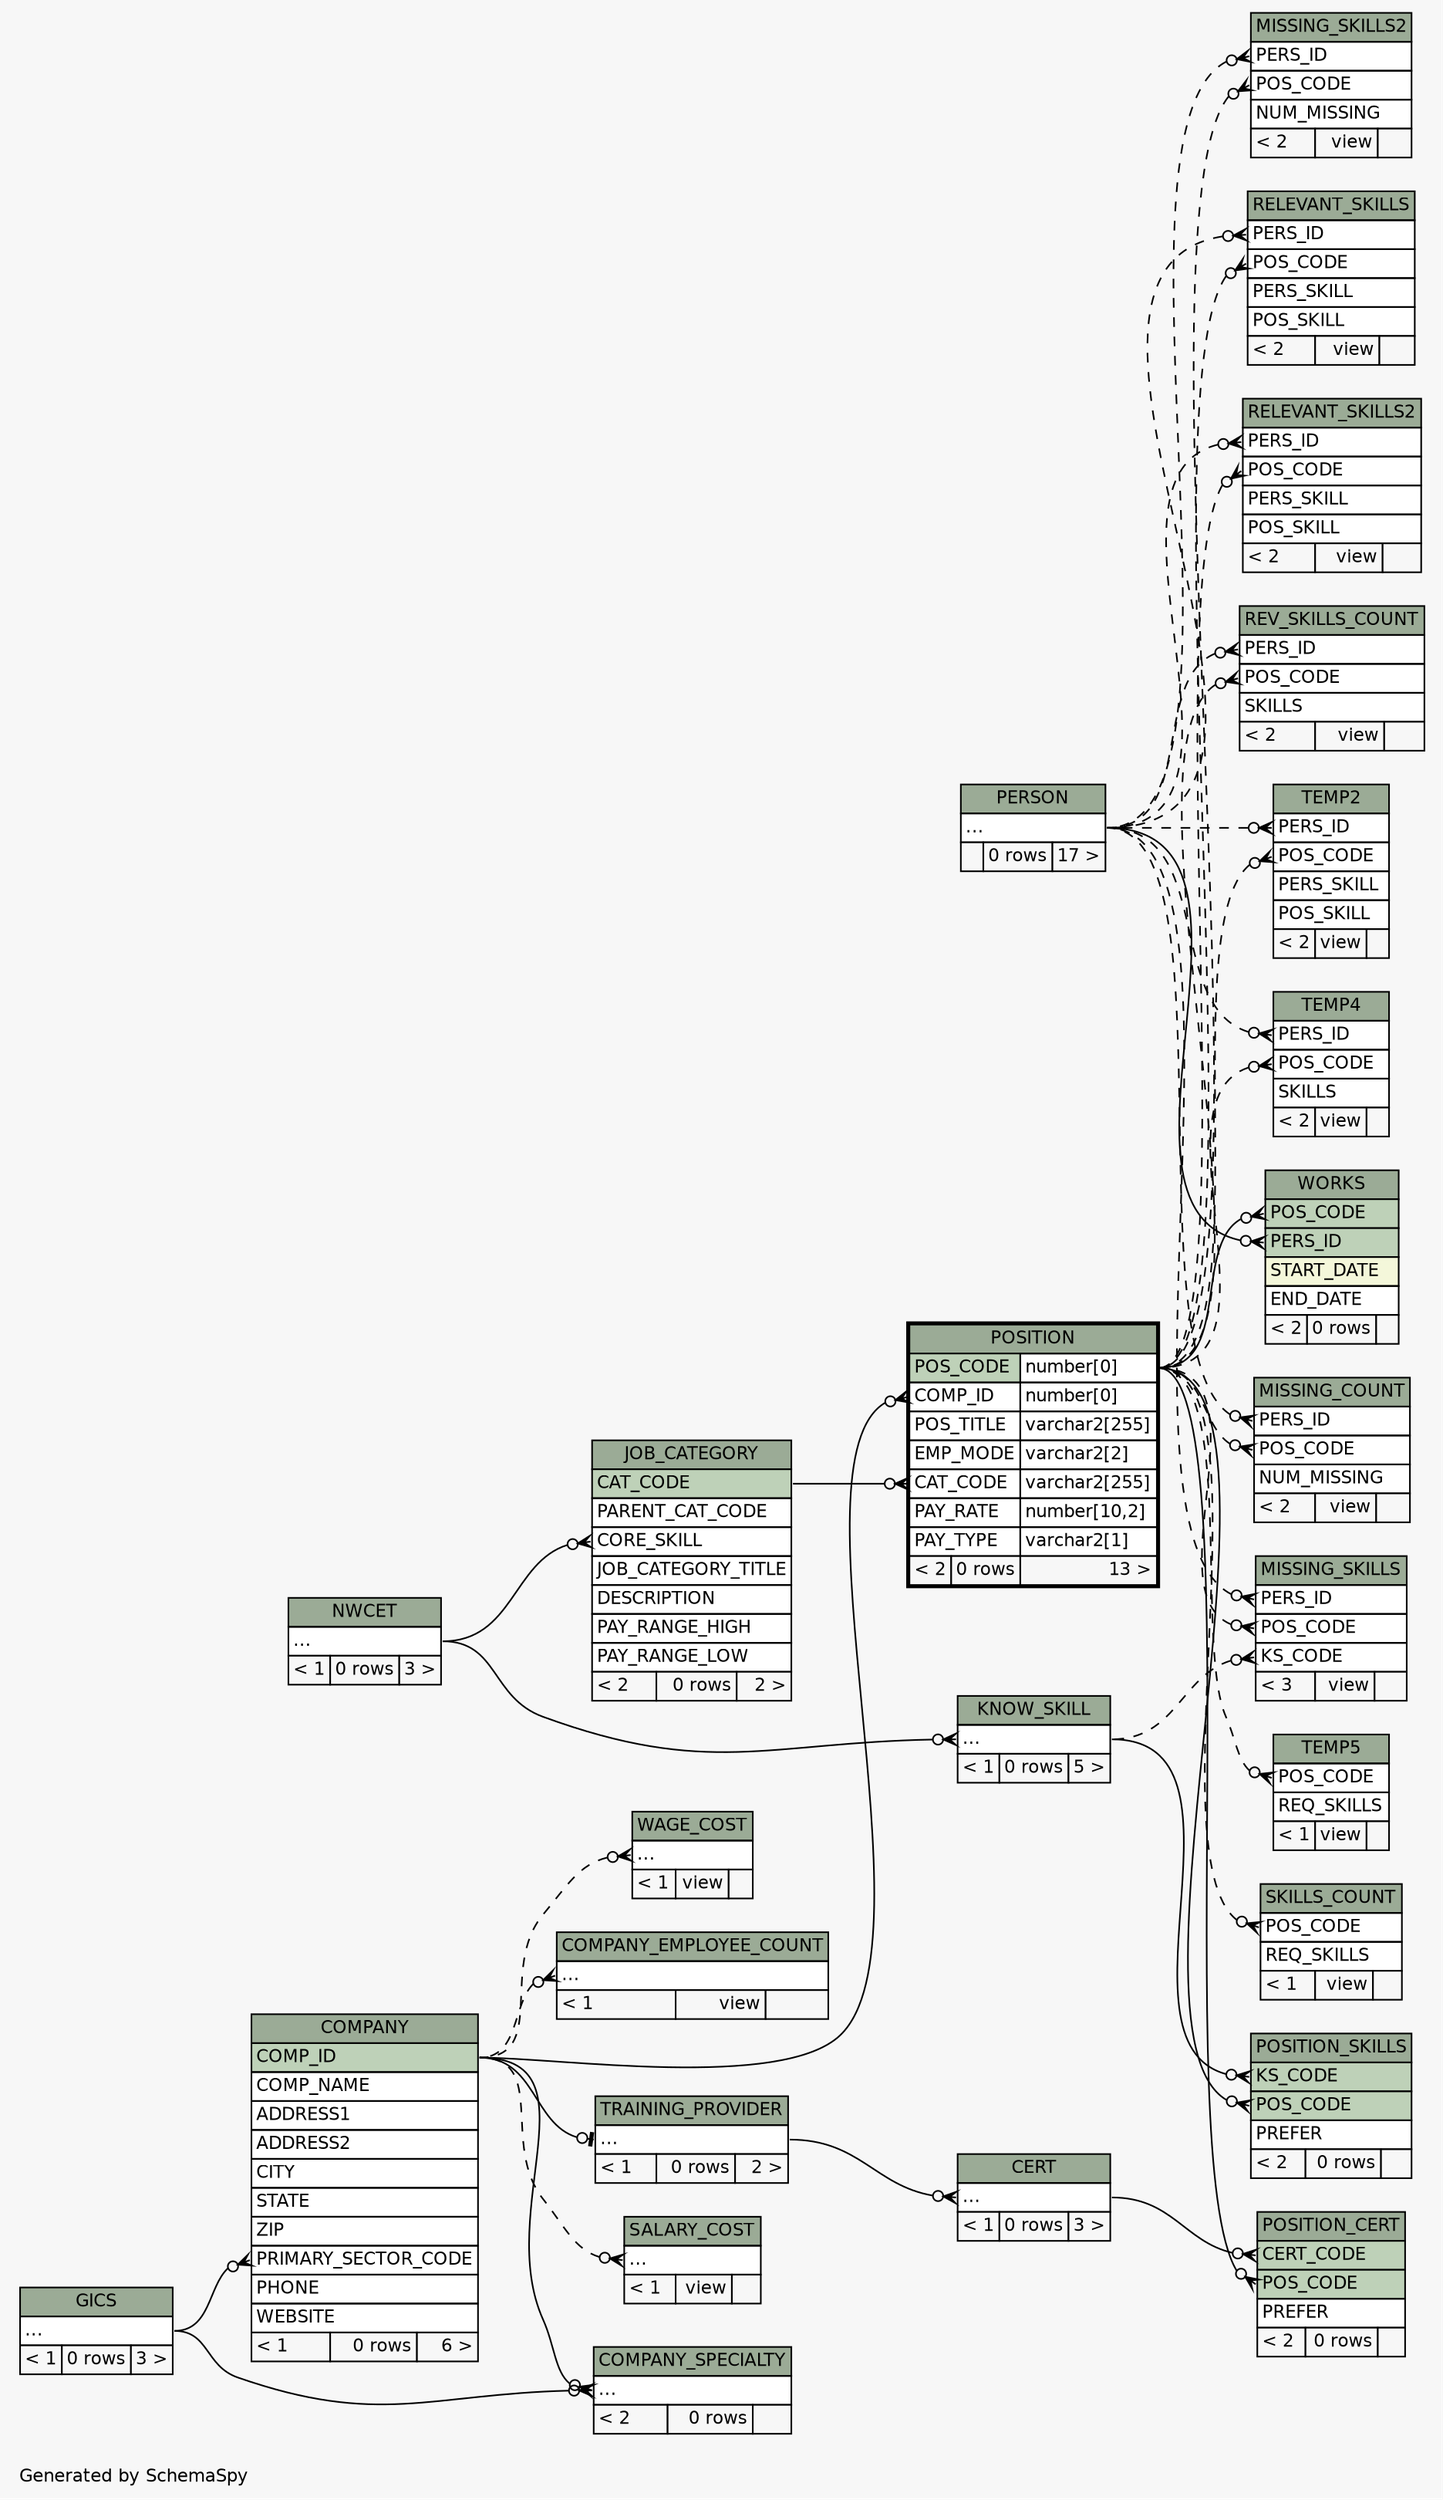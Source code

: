 // dot 2.38.0 on Linux 4.10.0-38-generic
// SchemaSpy rev 590
digraph "impliedTwoDegreesRelationshipsDiagram" {
  graph [
    rankdir="RL"
    bgcolor="#f7f7f7"
    label="\nGenerated by SchemaSpy"
    labeljust="l"
    nodesep="0.18"
    ranksep="0.46"
    fontname="Helvetica"
    fontsize="11"
  ];
  node [
    fontname="Helvetica"
    fontsize="11"
    shape="plaintext"
  ];
  edge [
    arrowsize="0.8"
  ];
  "CERT":"elipses":w -> "TRAINING_PROVIDER":"elipses":e [arrowhead=none dir=back arrowtail=crowodot];
  "COMPANY":"PRIMARY_SECTOR_CODE":w -> "GICS":"elipses":e [arrowhead=none dir=back arrowtail=crowodot];
  "COMPANY_EMPLOYEE_COUNT":"elipses":w -> "COMPANY":"COMP_ID":e [arrowhead=none dir=back arrowtail=crowodot style=dashed];
  "COMPANY_SPECIALTY":"elipses":w -> "COMPANY":"COMP_ID":e [arrowhead=none dir=back arrowtail=crowodot];
  "COMPANY_SPECIALTY":"elipses":w -> "GICS":"elipses":e [arrowhead=none dir=back arrowtail=crowodot];
  "JOB_CATEGORY":"CORE_SKILL":w -> "NWCET":"elipses":e [arrowhead=none dir=back arrowtail=crowodot];
  "KNOW_SKILL":"elipses":w -> "NWCET":"elipses":e [arrowhead=none dir=back arrowtail=crowodot];
  "MISSING_COUNT":"PERS_ID":w -> "PERSON":"elipses":e [arrowhead=none dir=back arrowtail=crowodot style=dashed];
  "MISSING_COUNT":"POS_CODE":w -> "POSITION":"POS_CODE.type":e [arrowhead=none dir=back arrowtail=crowodot style=dashed];
  "MISSING_SKILLS":"KS_CODE":w -> "KNOW_SKILL":"elipses":e [arrowhead=none dir=back arrowtail=crowodot style=dashed];
  "MISSING_SKILLS":"PERS_ID":w -> "PERSON":"elipses":e [arrowhead=none dir=back arrowtail=crowodot style=dashed];
  "MISSING_SKILLS":"POS_CODE":w -> "POSITION":"POS_CODE.type":e [arrowhead=none dir=back arrowtail=crowodot style=dashed];
  "MISSING_SKILLS2":"PERS_ID":w -> "PERSON":"elipses":e [arrowhead=none dir=back arrowtail=crowodot style=dashed];
  "MISSING_SKILLS2":"POS_CODE":w -> "POSITION":"POS_CODE.type":e [arrowhead=none dir=back arrowtail=crowodot style=dashed];
  "POSITION":"CAT_CODE":w -> "JOB_CATEGORY":"CAT_CODE":e [arrowhead=none dir=back arrowtail=crowodot];
  "POSITION":"COMP_ID":w -> "COMPANY":"COMP_ID":e [arrowhead=none dir=back arrowtail=crowodot];
  "POSITION_CERT":"CERT_CODE":w -> "CERT":"elipses":e [arrowhead=none dir=back arrowtail=crowodot];
  "POSITION_CERT":"POS_CODE":w -> "POSITION":"POS_CODE.type":e [arrowhead=none dir=back arrowtail=crowodot];
  "POSITION_SKILLS":"KS_CODE":w -> "KNOW_SKILL":"elipses":e [arrowhead=none dir=back arrowtail=crowodot];
  "POSITION_SKILLS":"POS_CODE":w -> "POSITION":"POS_CODE.type":e [arrowhead=none dir=back arrowtail=crowodot];
  "RELEVANT_SKILLS":"PERS_ID":w -> "PERSON":"elipses":e [arrowhead=none dir=back arrowtail=crowodot style=dashed];
  "RELEVANT_SKILLS":"POS_CODE":w -> "POSITION":"POS_CODE.type":e [arrowhead=none dir=back arrowtail=crowodot style=dashed];
  "RELEVANT_SKILLS2":"PERS_ID":w -> "PERSON":"elipses":e [arrowhead=none dir=back arrowtail=crowodot style=dashed];
  "RELEVANT_SKILLS2":"POS_CODE":w -> "POSITION":"POS_CODE.type":e [arrowhead=none dir=back arrowtail=crowodot style=dashed];
  "REV_SKILLS_COUNT":"PERS_ID":w -> "PERSON":"elipses":e [arrowhead=none dir=back arrowtail=crowodot style=dashed];
  "REV_SKILLS_COUNT":"POS_CODE":w -> "POSITION":"POS_CODE.type":e [arrowhead=none dir=back arrowtail=crowodot style=dashed];
  "SALARY_COST":"elipses":w -> "COMPANY":"COMP_ID":e [arrowhead=none dir=back arrowtail=crowodot style=dashed];
  "SKILLS_COUNT":"POS_CODE":w -> "POSITION":"POS_CODE.type":e [arrowhead=none dir=back arrowtail=crowodot style=dashed];
  "TEMP2":"PERS_ID":w -> "PERSON":"elipses":e [arrowhead=none dir=back arrowtail=crowodot style=dashed];
  "TEMP2":"POS_CODE":w -> "POSITION":"POS_CODE.type":e [arrowhead=none dir=back arrowtail=crowodot style=dashed];
  "TEMP4":"PERS_ID":w -> "PERSON":"elipses":e [arrowhead=none dir=back arrowtail=crowodot style=dashed];
  "TEMP4":"POS_CODE":w -> "POSITION":"POS_CODE.type":e [arrowhead=none dir=back arrowtail=crowodot style=dashed];
  "TEMP5":"POS_CODE":w -> "POSITION":"POS_CODE.type":e [arrowhead=none dir=back arrowtail=crowodot style=dashed];
  "TRAINING_PROVIDER":"elipses":w -> "COMPANY":"COMP_ID":e [arrowhead=none dir=back arrowtail=teeodot];
  "WAGE_COST":"elipses":w -> "COMPANY":"COMP_ID":e [arrowhead=none dir=back arrowtail=crowodot style=dashed];
  "WORKS":"PERS_ID":w -> "PERSON":"elipses":e [arrowhead=none dir=back arrowtail=crowodot];
  "WORKS":"POS_CODE":w -> "POSITION":"POS_CODE.type":e [arrowhead=none dir=back arrowtail=crowodot];
  "CERT" [
    label=<
    <TABLE BORDER="0" CELLBORDER="1" CELLSPACING="0" BGCOLOR="#ffffff">
      <TR><TD COLSPAN="3" BGCOLOR="#9bab96" ALIGN="CENTER">CERT</TD></TR>
      <TR><TD PORT="elipses" COLSPAN="3" ALIGN="LEFT">...</TD></TR>
      <TR><TD ALIGN="LEFT" BGCOLOR="#f7f7f7">&lt; 1</TD><TD ALIGN="RIGHT" BGCOLOR="#f7f7f7">0 rows</TD><TD ALIGN="RIGHT" BGCOLOR="#f7f7f7">3 &gt;</TD></TR>
    </TABLE>>
    URL="CERT.html"
    tooltip="CERT"
  ];
  "COMPANY" [
    label=<
    <TABLE BORDER="0" CELLBORDER="1" CELLSPACING="0" BGCOLOR="#ffffff">
      <TR><TD COLSPAN="3" BGCOLOR="#9bab96" ALIGN="CENTER">COMPANY</TD></TR>
      <TR><TD PORT="COMP_ID" COLSPAN="3" BGCOLOR="#bed1b8" ALIGN="LEFT">COMP_ID</TD></TR>
      <TR><TD PORT="COMP_NAME" COLSPAN="3" ALIGN="LEFT">COMP_NAME</TD></TR>
      <TR><TD PORT="ADDRESS1" COLSPAN="3" ALIGN="LEFT">ADDRESS1</TD></TR>
      <TR><TD PORT="ADDRESS2" COLSPAN="3" ALIGN="LEFT">ADDRESS2</TD></TR>
      <TR><TD PORT="CITY" COLSPAN="3" ALIGN="LEFT">CITY</TD></TR>
      <TR><TD PORT="STATE" COLSPAN="3" ALIGN="LEFT">STATE</TD></TR>
      <TR><TD PORT="ZIP" COLSPAN="3" ALIGN="LEFT">ZIP</TD></TR>
      <TR><TD PORT="PRIMARY_SECTOR_CODE" COLSPAN="3" ALIGN="LEFT">PRIMARY_SECTOR_CODE</TD></TR>
      <TR><TD PORT="PHONE" COLSPAN="3" ALIGN="LEFT">PHONE</TD></TR>
      <TR><TD PORT="WEBSITE" COLSPAN="3" ALIGN="LEFT">WEBSITE</TD></TR>
      <TR><TD ALIGN="LEFT" BGCOLOR="#f7f7f7">&lt; 1</TD><TD ALIGN="RIGHT" BGCOLOR="#f7f7f7">0 rows</TD><TD ALIGN="RIGHT" BGCOLOR="#f7f7f7">6 &gt;</TD></TR>
    </TABLE>>
    URL="COMPANY.html"
    tooltip="COMPANY"
  ];
  "COMPANY_EMPLOYEE_COUNT" [
    label=<
    <TABLE BORDER="0" CELLBORDER="1" CELLSPACING="0" BGCOLOR="#ffffff">
      <TR><TD COLSPAN="3" BGCOLOR="#9bab96" ALIGN="CENTER">COMPANY_EMPLOYEE_COUNT</TD></TR>
      <TR><TD PORT="elipses" COLSPAN="3" ALIGN="LEFT">...</TD></TR>
      <TR><TD ALIGN="LEFT" BGCOLOR="#f7f7f7">&lt; 1</TD><TD ALIGN="RIGHT" BGCOLOR="#f7f7f7">view</TD><TD ALIGN="RIGHT" BGCOLOR="#f7f7f7">  </TD></TR>
    </TABLE>>
    URL="COMPANY_EMPLOYEE_COUNT.html"
    tooltip="COMPANY_EMPLOYEE_COUNT"
  ];
  "COMPANY_SPECIALTY" [
    label=<
    <TABLE BORDER="0" CELLBORDER="1" CELLSPACING="0" BGCOLOR="#ffffff">
      <TR><TD COLSPAN="3" BGCOLOR="#9bab96" ALIGN="CENTER">COMPANY_SPECIALTY</TD></TR>
      <TR><TD PORT="elipses" COLSPAN="3" ALIGN="LEFT">...</TD></TR>
      <TR><TD ALIGN="LEFT" BGCOLOR="#f7f7f7">&lt; 2</TD><TD ALIGN="RIGHT" BGCOLOR="#f7f7f7">0 rows</TD><TD ALIGN="RIGHT" BGCOLOR="#f7f7f7">  </TD></TR>
    </TABLE>>
    URL="COMPANY_SPECIALTY.html"
    tooltip="COMPANY_SPECIALTY"
  ];
  "GICS" [
    label=<
    <TABLE BORDER="0" CELLBORDER="1" CELLSPACING="0" BGCOLOR="#ffffff">
      <TR><TD COLSPAN="3" BGCOLOR="#9bab96" ALIGN="CENTER">GICS</TD></TR>
      <TR><TD PORT="elipses" COLSPAN="3" ALIGN="LEFT">...</TD></TR>
      <TR><TD ALIGN="LEFT" BGCOLOR="#f7f7f7">&lt; 1</TD><TD ALIGN="RIGHT" BGCOLOR="#f7f7f7">0 rows</TD><TD ALIGN="RIGHT" BGCOLOR="#f7f7f7">3 &gt;</TD></TR>
    </TABLE>>
    URL="GICS.html"
    tooltip="GICS"
  ];
  "JOB_CATEGORY" [
    label=<
    <TABLE BORDER="0" CELLBORDER="1" CELLSPACING="0" BGCOLOR="#ffffff">
      <TR><TD COLSPAN="3" BGCOLOR="#9bab96" ALIGN="CENTER">JOB_CATEGORY</TD></TR>
      <TR><TD PORT="CAT_CODE" COLSPAN="3" BGCOLOR="#bed1b8" ALIGN="LEFT">CAT_CODE</TD></TR>
      <TR><TD PORT="PARENT_CAT_CODE" COLSPAN="3" ALIGN="LEFT">PARENT_CAT_CODE</TD></TR>
      <TR><TD PORT="CORE_SKILL" COLSPAN="3" ALIGN="LEFT">CORE_SKILL</TD></TR>
      <TR><TD PORT="JOB_CATEGORY_TITLE" COLSPAN="3" ALIGN="LEFT">JOB_CATEGORY_TITLE</TD></TR>
      <TR><TD PORT="DESCRIPTION" COLSPAN="3" ALIGN="LEFT">DESCRIPTION</TD></TR>
      <TR><TD PORT="PAY_RANGE_HIGH" COLSPAN="3" ALIGN="LEFT">PAY_RANGE_HIGH</TD></TR>
      <TR><TD PORT="PAY_RANGE_LOW" COLSPAN="3" ALIGN="LEFT">PAY_RANGE_LOW</TD></TR>
      <TR><TD ALIGN="LEFT" BGCOLOR="#f7f7f7">&lt; 2</TD><TD ALIGN="RIGHT" BGCOLOR="#f7f7f7">0 rows</TD><TD ALIGN="RIGHT" BGCOLOR="#f7f7f7">2 &gt;</TD></TR>
    </TABLE>>
    URL="JOB_CATEGORY.html"
    tooltip="JOB_CATEGORY"
  ];
  "KNOW_SKILL" [
    label=<
    <TABLE BORDER="0" CELLBORDER="1" CELLSPACING="0" BGCOLOR="#ffffff">
      <TR><TD COLSPAN="3" BGCOLOR="#9bab96" ALIGN="CENTER">KNOW_SKILL</TD></TR>
      <TR><TD PORT="elipses" COLSPAN="3" ALIGN="LEFT">...</TD></TR>
      <TR><TD ALIGN="LEFT" BGCOLOR="#f7f7f7">&lt; 1</TD><TD ALIGN="RIGHT" BGCOLOR="#f7f7f7">0 rows</TD><TD ALIGN="RIGHT" BGCOLOR="#f7f7f7">5 &gt;</TD></TR>
    </TABLE>>
    URL="KNOW_SKILL.html"
    tooltip="KNOW_SKILL"
  ];
  "MISSING_COUNT" [
    label=<
    <TABLE BORDER="0" CELLBORDER="1" CELLSPACING="0" BGCOLOR="#ffffff">
      <TR><TD COLSPAN="3" BGCOLOR="#9bab96" ALIGN="CENTER">MISSING_COUNT</TD></TR>
      <TR><TD PORT="PERS_ID" COLSPAN="3" ALIGN="LEFT">PERS_ID</TD></TR>
      <TR><TD PORT="POS_CODE" COLSPAN="3" ALIGN="LEFT">POS_CODE</TD></TR>
      <TR><TD PORT="NUM_MISSING" COLSPAN="3" ALIGN="LEFT">NUM_MISSING</TD></TR>
      <TR><TD ALIGN="LEFT" BGCOLOR="#f7f7f7">&lt; 2</TD><TD ALIGN="RIGHT" BGCOLOR="#f7f7f7">view</TD><TD ALIGN="RIGHT" BGCOLOR="#f7f7f7">  </TD></TR>
    </TABLE>>
    URL="MISSING_COUNT.html"
    tooltip="MISSING_COUNT"
  ];
  "MISSING_SKILLS" [
    label=<
    <TABLE BORDER="0" CELLBORDER="1" CELLSPACING="0" BGCOLOR="#ffffff">
      <TR><TD COLSPAN="3" BGCOLOR="#9bab96" ALIGN="CENTER">MISSING_SKILLS</TD></TR>
      <TR><TD PORT="PERS_ID" COLSPAN="3" ALIGN="LEFT">PERS_ID</TD></TR>
      <TR><TD PORT="POS_CODE" COLSPAN="3" ALIGN="LEFT">POS_CODE</TD></TR>
      <TR><TD PORT="KS_CODE" COLSPAN="3" ALIGN="LEFT">KS_CODE</TD></TR>
      <TR><TD ALIGN="LEFT" BGCOLOR="#f7f7f7">&lt; 3</TD><TD ALIGN="RIGHT" BGCOLOR="#f7f7f7">view</TD><TD ALIGN="RIGHT" BGCOLOR="#f7f7f7">  </TD></TR>
    </TABLE>>
    URL="MISSING_SKILLS.html"
    tooltip="MISSING_SKILLS"
  ];
  "MISSING_SKILLS2" [
    label=<
    <TABLE BORDER="0" CELLBORDER="1" CELLSPACING="0" BGCOLOR="#ffffff">
      <TR><TD COLSPAN="3" BGCOLOR="#9bab96" ALIGN="CENTER">MISSING_SKILLS2</TD></TR>
      <TR><TD PORT="PERS_ID" COLSPAN="3" ALIGN="LEFT">PERS_ID</TD></TR>
      <TR><TD PORT="POS_CODE" COLSPAN="3" ALIGN="LEFT">POS_CODE</TD></TR>
      <TR><TD PORT="NUM_MISSING" COLSPAN="3" ALIGN="LEFT">NUM_MISSING</TD></TR>
      <TR><TD ALIGN="LEFT" BGCOLOR="#f7f7f7">&lt; 2</TD><TD ALIGN="RIGHT" BGCOLOR="#f7f7f7">view</TD><TD ALIGN="RIGHT" BGCOLOR="#f7f7f7">  </TD></TR>
    </TABLE>>
    URL="MISSING_SKILLS2.html"
    tooltip="MISSING_SKILLS2"
  ];
  "NWCET" [
    label=<
    <TABLE BORDER="0" CELLBORDER="1" CELLSPACING="0" BGCOLOR="#ffffff">
      <TR><TD COLSPAN="3" BGCOLOR="#9bab96" ALIGN="CENTER">NWCET</TD></TR>
      <TR><TD PORT="elipses" COLSPAN="3" ALIGN="LEFT">...</TD></TR>
      <TR><TD ALIGN="LEFT" BGCOLOR="#f7f7f7">&lt; 1</TD><TD ALIGN="RIGHT" BGCOLOR="#f7f7f7">0 rows</TD><TD ALIGN="RIGHT" BGCOLOR="#f7f7f7">3 &gt;</TD></TR>
    </TABLE>>
    URL="NWCET.html"
    tooltip="NWCET"
  ];
  "PERSON" [
    label=<
    <TABLE BORDER="0" CELLBORDER="1" CELLSPACING="0" BGCOLOR="#ffffff">
      <TR><TD COLSPAN="3" BGCOLOR="#9bab96" ALIGN="CENTER">PERSON</TD></TR>
      <TR><TD PORT="elipses" COLSPAN="3" ALIGN="LEFT">...</TD></TR>
      <TR><TD ALIGN="LEFT" BGCOLOR="#f7f7f7">  </TD><TD ALIGN="RIGHT" BGCOLOR="#f7f7f7">0 rows</TD><TD ALIGN="RIGHT" BGCOLOR="#f7f7f7">17 &gt;</TD></TR>
    </TABLE>>
    URL="PERSON.html"
    tooltip="PERSON"
  ];
  "POSITION" [
    label=<
    <TABLE BORDER="2" CELLBORDER="1" CELLSPACING="0" BGCOLOR="#ffffff">
      <TR><TD COLSPAN="3" BGCOLOR="#9bab96" ALIGN="CENTER">POSITION</TD></TR>
      <TR><TD PORT="POS_CODE" COLSPAN="2" BGCOLOR="#bed1b8" ALIGN="LEFT">POS_CODE</TD><TD PORT="POS_CODE.type" ALIGN="LEFT">number[0]</TD></TR>
      <TR><TD PORT="COMP_ID" COLSPAN="2" ALIGN="LEFT">COMP_ID</TD><TD PORT="COMP_ID.type" ALIGN="LEFT">number[0]</TD></TR>
      <TR><TD PORT="POS_TITLE" COLSPAN="2" ALIGN="LEFT">POS_TITLE</TD><TD PORT="POS_TITLE.type" ALIGN="LEFT">varchar2[255]</TD></TR>
      <TR><TD PORT="EMP_MODE" COLSPAN="2" ALIGN="LEFT">EMP_MODE</TD><TD PORT="EMP_MODE.type" ALIGN="LEFT">varchar2[2]</TD></TR>
      <TR><TD PORT="CAT_CODE" COLSPAN="2" ALIGN="LEFT">CAT_CODE</TD><TD PORT="CAT_CODE.type" ALIGN="LEFT">varchar2[255]</TD></TR>
      <TR><TD PORT="PAY_RATE" COLSPAN="2" ALIGN="LEFT">PAY_RATE</TD><TD PORT="PAY_RATE.type" ALIGN="LEFT">number[10,2]</TD></TR>
      <TR><TD PORT="PAY_TYPE" COLSPAN="2" ALIGN="LEFT">PAY_TYPE</TD><TD PORT="PAY_TYPE.type" ALIGN="LEFT">varchar2[1]</TD></TR>
      <TR><TD ALIGN="LEFT" BGCOLOR="#f7f7f7">&lt; 2</TD><TD ALIGN="RIGHT" BGCOLOR="#f7f7f7">0 rows</TD><TD ALIGN="RIGHT" BGCOLOR="#f7f7f7">13 &gt;</TD></TR>
    </TABLE>>
    URL="POSITION.html"
    tooltip="POSITION"
  ];
  "POSITION_CERT" [
    label=<
    <TABLE BORDER="0" CELLBORDER="1" CELLSPACING="0" BGCOLOR="#ffffff">
      <TR><TD COLSPAN="3" BGCOLOR="#9bab96" ALIGN="CENTER">POSITION_CERT</TD></TR>
      <TR><TD PORT="CERT_CODE" COLSPAN="3" BGCOLOR="#bed1b8" ALIGN="LEFT">CERT_CODE</TD></TR>
      <TR><TD PORT="POS_CODE" COLSPAN="3" BGCOLOR="#bed1b8" ALIGN="LEFT">POS_CODE</TD></TR>
      <TR><TD PORT="PREFER" COLSPAN="3" ALIGN="LEFT">PREFER</TD></TR>
      <TR><TD ALIGN="LEFT" BGCOLOR="#f7f7f7">&lt; 2</TD><TD ALIGN="RIGHT" BGCOLOR="#f7f7f7">0 rows</TD><TD ALIGN="RIGHT" BGCOLOR="#f7f7f7">  </TD></TR>
    </TABLE>>
    URL="POSITION_CERT.html"
    tooltip="POSITION_CERT"
  ];
  "POSITION_SKILLS" [
    label=<
    <TABLE BORDER="0" CELLBORDER="1" CELLSPACING="0" BGCOLOR="#ffffff">
      <TR><TD COLSPAN="3" BGCOLOR="#9bab96" ALIGN="CENTER">POSITION_SKILLS</TD></TR>
      <TR><TD PORT="KS_CODE" COLSPAN="3" BGCOLOR="#bed1b8" ALIGN="LEFT">KS_CODE</TD></TR>
      <TR><TD PORT="POS_CODE" COLSPAN="3" BGCOLOR="#bed1b8" ALIGN="LEFT">POS_CODE</TD></TR>
      <TR><TD PORT="PREFER" COLSPAN="3" ALIGN="LEFT">PREFER</TD></TR>
      <TR><TD ALIGN="LEFT" BGCOLOR="#f7f7f7">&lt; 2</TD><TD ALIGN="RIGHT" BGCOLOR="#f7f7f7">0 rows</TD><TD ALIGN="RIGHT" BGCOLOR="#f7f7f7">  </TD></TR>
    </TABLE>>
    URL="POSITION_SKILLS.html"
    tooltip="POSITION_SKILLS"
  ];
  "RELEVANT_SKILLS" [
    label=<
    <TABLE BORDER="0" CELLBORDER="1" CELLSPACING="0" BGCOLOR="#ffffff">
      <TR><TD COLSPAN="3" BGCOLOR="#9bab96" ALIGN="CENTER">RELEVANT_SKILLS</TD></TR>
      <TR><TD PORT="PERS_ID" COLSPAN="3" ALIGN="LEFT">PERS_ID</TD></TR>
      <TR><TD PORT="POS_CODE" COLSPAN="3" ALIGN="LEFT">POS_CODE</TD></TR>
      <TR><TD PORT="PERS_SKILL" COLSPAN="3" ALIGN="LEFT">PERS_SKILL</TD></TR>
      <TR><TD PORT="POS_SKILL" COLSPAN="3" ALIGN="LEFT">POS_SKILL</TD></TR>
      <TR><TD ALIGN="LEFT" BGCOLOR="#f7f7f7">&lt; 2</TD><TD ALIGN="RIGHT" BGCOLOR="#f7f7f7">view</TD><TD ALIGN="RIGHT" BGCOLOR="#f7f7f7">  </TD></TR>
    </TABLE>>
    URL="RELEVANT_SKILLS.html"
    tooltip="RELEVANT_SKILLS"
  ];
  "RELEVANT_SKILLS2" [
    label=<
    <TABLE BORDER="0" CELLBORDER="1" CELLSPACING="0" BGCOLOR="#ffffff">
      <TR><TD COLSPAN="3" BGCOLOR="#9bab96" ALIGN="CENTER">RELEVANT_SKILLS2</TD></TR>
      <TR><TD PORT="PERS_ID" COLSPAN="3" ALIGN="LEFT">PERS_ID</TD></TR>
      <TR><TD PORT="POS_CODE" COLSPAN="3" ALIGN="LEFT">POS_CODE</TD></TR>
      <TR><TD PORT="PERS_SKILL" COLSPAN="3" ALIGN="LEFT">PERS_SKILL</TD></TR>
      <TR><TD PORT="POS_SKILL" COLSPAN="3" ALIGN="LEFT">POS_SKILL</TD></TR>
      <TR><TD ALIGN="LEFT" BGCOLOR="#f7f7f7">&lt; 2</TD><TD ALIGN="RIGHT" BGCOLOR="#f7f7f7">view</TD><TD ALIGN="RIGHT" BGCOLOR="#f7f7f7">  </TD></TR>
    </TABLE>>
    URL="RELEVANT_SKILLS2.html"
    tooltip="RELEVANT_SKILLS2"
  ];
  "REV_SKILLS_COUNT" [
    label=<
    <TABLE BORDER="0" CELLBORDER="1" CELLSPACING="0" BGCOLOR="#ffffff">
      <TR><TD COLSPAN="3" BGCOLOR="#9bab96" ALIGN="CENTER">REV_SKILLS_COUNT</TD></TR>
      <TR><TD PORT="PERS_ID" COLSPAN="3" ALIGN="LEFT">PERS_ID</TD></TR>
      <TR><TD PORT="POS_CODE" COLSPAN="3" ALIGN="LEFT">POS_CODE</TD></TR>
      <TR><TD PORT="SKILLS" COLSPAN="3" ALIGN="LEFT">SKILLS</TD></TR>
      <TR><TD ALIGN="LEFT" BGCOLOR="#f7f7f7">&lt; 2</TD><TD ALIGN="RIGHT" BGCOLOR="#f7f7f7">view</TD><TD ALIGN="RIGHT" BGCOLOR="#f7f7f7">  </TD></TR>
    </TABLE>>
    URL="REV_SKILLS_COUNT.html"
    tooltip="REV_SKILLS_COUNT"
  ];
  "SALARY_COST" [
    label=<
    <TABLE BORDER="0" CELLBORDER="1" CELLSPACING="0" BGCOLOR="#ffffff">
      <TR><TD COLSPAN="3" BGCOLOR="#9bab96" ALIGN="CENTER">SALARY_COST</TD></TR>
      <TR><TD PORT="elipses" COLSPAN="3" ALIGN="LEFT">...</TD></TR>
      <TR><TD ALIGN="LEFT" BGCOLOR="#f7f7f7">&lt; 1</TD><TD ALIGN="RIGHT" BGCOLOR="#f7f7f7">view</TD><TD ALIGN="RIGHT" BGCOLOR="#f7f7f7">  </TD></TR>
    </TABLE>>
    URL="SALARY_COST.html"
    tooltip="SALARY_COST"
  ];
  "SKILLS_COUNT" [
    label=<
    <TABLE BORDER="0" CELLBORDER="1" CELLSPACING="0" BGCOLOR="#ffffff">
      <TR><TD COLSPAN="3" BGCOLOR="#9bab96" ALIGN="CENTER">SKILLS_COUNT</TD></TR>
      <TR><TD PORT="POS_CODE" COLSPAN="3" ALIGN="LEFT">POS_CODE</TD></TR>
      <TR><TD PORT="REQ_SKILLS" COLSPAN="3" ALIGN="LEFT">REQ_SKILLS</TD></TR>
      <TR><TD ALIGN="LEFT" BGCOLOR="#f7f7f7">&lt; 1</TD><TD ALIGN="RIGHT" BGCOLOR="#f7f7f7">view</TD><TD ALIGN="RIGHT" BGCOLOR="#f7f7f7">  </TD></TR>
    </TABLE>>
    URL="SKILLS_COUNT.html"
    tooltip="SKILLS_COUNT"
  ];
  "TEMP2" [
    label=<
    <TABLE BORDER="0" CELLBORDER="1" CELLSPACING="0" BGCOLOR="#ffffff">
      <TR><TD COLSPAN="3" BGCOLOR="#9bab96" ALIGN="CENTER">TEMP2</TD></TR>
      <TR><TD PORT="PERS_ID" COLSPAN="3" ALIGN="LEFT">PERS_ID</TD></TR>
      <TR><TD PORT="POS_CODE" COLSPAN="3" ALIGN="LEFT">POS_CODE</TD></TR>
      <TR><TD PORT="PERS_SKILL" COLSPAN="3" ALIGN="LEFT">PERS_SKILL</TD></TR>
      <TR><TD PORT="POS_SKILL" COLSPAN="3" ALIGN="LEFT">POS_SKILL</TD></TR>
      <TR><TD ALIGN="LEFT" BGCOLOR="#f7f7f7">&lt; 2</TD><TD ALIGN="RIGHT" BGCOLOR="#f7f7f7">view</TD><TD ALIGN="RIGHT" BGCOLOR="#f7f7f7">  </TD></TR>
    </TABLE>>
    URL="TEMP2.html"
    tooltip="TEMP2"
  ];
  "TEMP4" [
    label=<
    <TABLE BORDER="0" CELLBORDER="1" CELLSPACING="0" BGCOLOR="#ffffff">
      <TR><TD COLSPAN="3" BGCOLOR="#9bab96" ALIGN="CENTER">TEMP4</TD></TR>
      <TR><TD PORT="PERS_ID" COLSPAN="3" ALIGN="LEFT">PERS_ID</TD></TR>
      <TR><TD PORT="POS_CODE" COLSPAN="3" ALIGN="LEFT">POS_CODE</TD></TR>
      <TR><TD PORT="SKILLS" COLSPAN="3" ALIGN="LEFT">SKILLS</TD></TR>
      <TR><TD ALIGN="LEFT" BGCOLOR="#f7f7f7">&lt; 2</TD><TD ALIGN="RIGHT" BGCOLOR="#f7f7f7">view</TD><TD ALIGN="RIGHT" BGCOLOR="#f7f7f7">  </TD></TR>
    </TABLE>>
    URL="TEMP4.html"
    tooltip="TEMP4"
  ];
  "TEMP5" [
    label=<
    <TABLE BORDER="0" CELLBORDER="1" CELLSPACING="0" BGCOLOR="#ffffff">
      <TR><TD COLSPAN="3" BGCOLOR="#9bab96" ALIGN="CENTER">TEMP5</TD></TR>
      <TR><TD PORT="POS_CODE" COLSPAN="3" ALIGN="LEFT">POS_CODE</TD></TR>
      <TR><TD PORT="REQ_SKILLS" COLSPAN="3" ALIGN="LEFT">REQ_SKILLS</TD></TR>
      <TR><TD ALIGN="LEFT" BGCOLOR="#f7f7f7">&lt; 1</TD><TD ALIGN="RIGHT" BGCOLOR="#f7f7f7">view</TD><TD ALIGN="RIGHT" BGCOLOR="#f7f7f7">  </TD></TR>
    </TABLE>>
    URL="TEMP5.html"
    tooltip="TEMP5"
  ];
  "TRAINING_PROVIDER" [
    label=<
    <TABLE BORDER="0" CELLBORDER="1" CELLSPACING="0" BGCOLOR="#ffffff">
      <TR><TD COLSPAN="3" BGCOLOR="#9bab96" ALIGN="CENTER">TRAINING_PROVIDER</TD></TR>
      <TR><TD PORT="elipses" COLSPAN="3" ALIGN="LEFT">...</TD></TR>
      <TR><TD ALIGN="LEFT" BGCOLOR="#f7f7f7">&lt; 1</TD><TD ALIGN="RIGHT" BGCOLOR="#f7f7f7">0 rows</TD><TD ALIGN="RIGHT" BGCOLOR="#f7f7f7">2 &gt;</TD></TR>
    </TABLE>>
    URL="TRAINING_PROVIDER.html"
    tooltip="TRAINING_PROVIDER"
  ];
  "WAGE_COST" [
    label=<
    <TABLE BORDER="0" CELLBORDER="1" CELLSPACING="0" BGCOLOR="#ffffff">
      <TR><TD COLSPAN="3" BGCOLOR="#9bab96" ALIGN="CENTER">WAGE_COST</TD></TR>
      <TR><TD PORT="elipses" COLSPAN="3" ALIGN="LEFT">...</TD></TR>
      <TR><TD ALIGN="LEFT" BGCOLOR="#f7f7f7">&lt; 1</TD><TD ALIGN="RIGHT" BGCOLOR="#f7f7f7">view</TD><TD ALIGN="RIGHT" BGCOLOR="#f7f7f7">  </TD></TR>
    </TABLE>>
    URL="WAGE_COST.html"
    tooltip="WAGE_COST"
  ];
  "WORKS" [
    label=<
    <TABLE BORDER="0" CELLBORDER="1" CELLSPACING="0" BGCOLOR="#ffffff">
      <TR><TD COLSPAN="3" BGCOLOR="#9bab96" ALIGN="CENTER">WORKS</TD></TR>
      <TR><TD PORT="POS_CODE" COLSPAN="3" BGCOLOR="#bed1b8" ALIGN="LEFT">POS_CODE</TD></TR>
      <TR><TD PORT="PERS_ID" COLSPAN="3" BGCOLOR="#bed1b8" ALIGN="LEFT">PERS_ID</TD></TR>
      <TR><TD PORT="START_DATE" COLSPAN="3" BGCOLOR="#f4f7da" ALIGN="LEFT">START_DATE</TD></TR>
      <TR><TD PORT="END_DATE" COLSPAN="3" ALIGN="LEFT">END_DATE</TD></TR>
      <TR><TD ALIGN="LEFT" BGCOLOR="#f7f7f7">&lt; 2</TD><TD ALIGN="RIGHT" BGCOLOR="#f7f7f7">0 rows</TD><TD ALIGN="RIGHT" BGCOLOR="#f7f7f7">  </TD></TR>
    </TABLE>>
    URL="WORKS.html"
    tooltip="WORKS"
  ];
}
